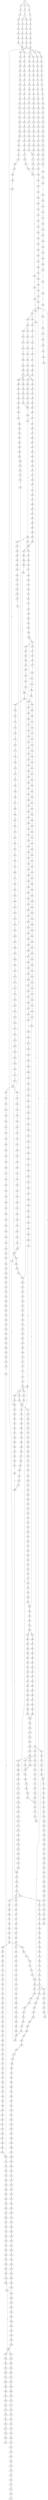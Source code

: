 strict digraph  {
	S0 -> S1 [ label = C ];
	S0 -> S2 [ label = G ];
	S0 -> S3 [ label = T ];
	S1 -> S4 [ label = A ];
	S2 -> S5 [ label = A ];
	S3 -> S6 [ label = A ];
	S4 -> S7 [ label = G ];
	S5 -> S8 [ label = G ];
	S6 -> S9 [ label = G ];
	S7 -> S10 [ label = A ];
	S7 -> S11 [ label = C ];
	S8 -> S12 [ label = C ];
	S9 -> S13 [ label = C ];
	S10 -> S14 [ label = G ];
	S11 -> S15 [ label = C ];
	S12 -> S16 [ label = C ];
	S13 -> S17 [ label = C ];
	S14 -> S18 [ label = G ];
	S15 -> S19 [ label = G ];
	S16 -> S20 [ label = G ];
	S17 -> S21 [ label = G ];
	S18 -> S22 [ label = T ];
	S19 -> S23 [ label = C ];
	S20 -> S24 [ label = C ];
	S21 -> S25 [ label = T ];
	S22 -> S26 [ label = C ];
	S23 -> S27 [ label = C ];
	S24 -> S28 [ label = C ];
	S25 -> S29 [ label = C ];
	S26 -> S30 [ label = C ];
	S27 -> S31 [ label = C ];
	S28 -> S32 [ label = C ];
	S29 -> S33 [ label = C ];
	S30 -> S34 [ label = C ];
	S31 -> S35 [ label = C ];
	S32 -> S35 [ label = C ];
	S33 -> S36 [ label = C ];
	S34 -> S37 [ label = T ];
	S34 -> S38 [ label = A ];
	S34 -> S39 [ label = G ];
	S35 -> S40 [ label = T ];
	S36 -> S41 [ label = A ];
	S37 -> S42 [ label = T ];
	S38 -> S43 [ label = G ];
	S39 -> S44 [ label = G ];
	S40 -> S45 [ label = T ];
	S40 -> S46 [ label = C ];
	S41 -> S47 [ label = C ];
	S42 -> S48 [ label = C ];
	S43 -> S49 [ label = A ];
	S44 -> S50 [ label = A ];
	S45 -> S51 [ label = C ];
	S46 -> S52 [ label = C ];
	S47 -> S53 [ label = C ];
	S48 -> S54 [ label = T ];
	S49 -> S55 [ label = G ];
	S50 -> S56 [ label = G ];
	S51 -> S57 [ label = A ];
	S52 -> S58 [ label = A ];
	S53 -> S59 [ label = A ];
	S54 -> S60 [ label = C ];
	S55 -> S61 [ label = C ];
	S56 -> S62 [ label = G ];
	S57 -> S63 [ label = C ];
	S58 -> S64 [ label = C ];
	S59 -> S65 [ label = C ];
	S60 -> S66 [ label = G ];
	S61 -> S67 [ label = C ];
	S62 -> S68 [ label = C ];
	S63 -> S69 [ label = G ];
	S64 -> S70 [ label = C ];
	S65 -> S71 [ label = C ];
	S66 -> S72 [ label = T ];
	S67 -> S73 [ label = A ];
	S68 -> S74 [ label = G ];
	S69 -> S75 [ label = C ];
	S70 -> S76 [ label = C ];
	S71 -> S77 [ label = G ];
	S72 -> S78 [ label = A ];
	S73 -> S79 [ label = C ];
	S74 -> S80 [ label = T ];
	S75 -> S81 [ label = T ];
	S76 -> S82 [ label = G ];
	S77 -> S83 [ label = A ];
	S78 -> S84 [ label = C ];
	S79 -> S85 [ label = G ];
	S80 -> S86 [ label = G ];
	S81 -> S87 [ label = C ];
	S82 -> S88 [ label = C ];
	S83 -> S89 [ label = T ];
	S84 -> S90 [ label = G ];
	S85 -> S91 [ label = G ];
	S86 -> S92 [ label = G ];
	S87 -> S93 [ label = C ];
	S88 -> S94 [ label = C ];
	S89 -> S95 [ label = C ];
	S90 -> S96 [ label = G ];
	S91 -> S97 [ label = T ];
	S92 -> S98 [ label = T ];
	S93 -> S99 [ label = G ];
	S94 -> S100 [ label = G ];
	S95 -> S101 [ label = G ];
	S96 -> S102 [ label = C ];
	S97 -> S103 [ label = T ];
	S98 -> S104 [ label = A ];
	S99 -> S105 [ label = G ];
	S100 -> S106 [ label = G ];
	S101 -> S107 [ label = G ];
	S102 -> S108 [ label = T ];
	S103 -> S109 [ label = A ];
	S104 -> S110 [ label = T ];
	S105 -> S111 [ label = T ];
	S106 -> S112 [ label = T ];
	S107 -> S113 [ label = T ];
	S108 -> S114 [ label = A ];
	S109 -> S115 [ label = C ];
	S110 -> S116 [ label = G ];
	S111 -> S117 [ label = T ];
	S112 -> S118 [ label = C ];
	S113 -> S119 [ label = T ];
	S114 -> S120 [ label = C ];
	S115 -> S121 [ label = T ];
	S116 -> S122 [ label = A ];
	S117 -> S123 [ label = G ];
	S118 -> S124 [ label = C ];
	S119 -> S125 [ label = C ];
	S120 -> S126 [ label = T ];
	S121 -> S127 [ label = G ];
	S122 -> S128 [ label = G ];
	S123 -> S129 [ label = C ];
	S124 -> S130 [ label = C ];
	S125 -> S131 [ label = C ];
	S126 -> S132 [ label = G ];
	S127 -> S133 [ label = C ];
	S128 -> S134 [ label = C ];
	S129 -> S135 [ label = A ];
	S130 -> S136 [ label = A ];
	S131 -> S137 [ label = A ];
	S132 -> S138 [ label = G ];
	S133 -> S139 [ label = A ];
	S134 -> S140 [ label = G ];
	S135 -> S141 [ label = C ];
	S136 -> S142 [ label = G ];
	S137 -> S143 [ label = G ];
	S138 -> S144 [ label = T ];
	S139 -> S145 [ label = G ];
	S140 -> S146 [ label = G ];
	S141 -> S147 [ label = T ];
	S142 -> S148 [ label = T ];
	S143 -> S149 [ label = T ];
	S144 -> S150 [ label = G ];
	S145 -> S151 [ label = A ];
	S146 -> S152 [ label = T ];
	S147 -> S153 [ label = G ];
	S148 -> S154 [ label = G ];
	S149 -> S155 [ label = G ];
	S150 -> S156 [ label = C ];
	S151 -> S157 [ label = C ];
	S152 -> S158 [ label = C ];
	S153 -> S159 [ label = G ];
	S154 -> S160 [ label = G ];
	S155 -> S161 [ label = G ];
	S156 -> S162 [ label = T ];
	S157 -> S163 [ label = G ];
	S158 -> S164 [ label = G ];
	S159 -> S165 [ label = T ];
	S160 -> S166 [ label = T ];
	S161 -> S167 [ label = T ];
	S162 -> S168 [ label = A ];
	S163 -> S169 [ label = G ];
	S164 -> S170 [ label = C ];
	S165 -> S171 [ label = C ];
	S166 -> S172 [ label = C ];
	S167 -> S172 [ label = C ];
	S168 -> S173 [ label = C ];
	S169 -> S174 [ label = A ];
	S170 -> S175 [ label = A ];
	S171 -> S176 [ label = G ];
	S172 -> S177 [ label = G ];
	S173 -> S178 [ label = T ];
	S174 -> S179 [ label = C ];
	S175 -> S180 [ label = C ];
	S176 -> S181 [ label = T ];
	S177 -> S182 [ label = T ];
	S178 -> S183 [ label = G ];
	S179 -> S184 [ label = A ];
	S180 -> S185 [ label = G ];
	S181 -> S186 [ label = C ];
	S182 -> S187 [ label = C ];
	S183 -> S188 [ label = T ];
	S184 -> S189 [ label = C ];
	S185 -> S190 [ label = C ];
	S186 -> S191 [ label = C ];
	S187 -> S191 [ label = C ];
	S188 -> S192 [ label = A ];
	S189 -> S193 [ label = A ];
	S190 -> S194 [ label = G ];
	S191 -> S195 [ label = G ];
	S192 -> S196 [ label = A ];
	S193 -> S197 [ label = C ];
	S194 -> S198 [ label = C ];
	S195 -> S199 [ label = T ];
	S196 -> S200 [ label = C ];
	S197 -> S201 [ label = C ];
	S198 -> S202 [ label = G ];
	S199 -> S203 [ label = C ];
	S200 -> S204 [ label = A ];
	S201 -> S205 [ label = T ];
	S202 -> S206 [ label = C ];
	S202 -> S207 [ label = G ];
	S203 -> S208 [ label = A ];
	S204 -> S209 [ label = C ];
	S205 -> S210 [ label = C ];
	S206 -> S211 [ label = G ];
	S207 -> S212 [ label = C ];
	S208 -> S213 [ label = C ];
	S209 -> S214 [ label = A ];
	S210 -> S215 [ label = T ];
	S211 -> S216 [ label = T ];
	S212 -> S217 [ label = T ];
	S213 -> S218 [ label = C ];
	S214 -> S219 [ label = C ];
	S215 -> S220 [ label = A ];
	S216 -> S221 [ label = C ];
	S217 -> S222 [ label = G ];
	S218 -> S223 [ label = C ];
	S218 -> S224 [ label = G ];
	S219 -> S225 [ label = G ];
	S220 -> S226 [ label = G ];
	S221 -> S227 [ label = G ];
	S222 -> S228 [ label = G ];
	S223 -> S229 [ label = T ];
	S224 -> S230 [ label = A ];
	S225 -> S231 [ label = C ];
	S226 -> S232 [ label = A ];
	S227 -> S233 [ label = A ];
	S228 -> S234 [ label = A ];
	S229 -> S235 [ label = G ];
	S230 -> S236 [ label = A ];
	S230 -> S237 [ label = G ];
	S231 -> S238 [ label = T ];
	S232 -> S239 [ label = A ];
	S233 -> S240 [ label = C ];
	S234 -> S241 [ label = A ];
	S235 -> S242 [ label = T ];
	S236 -> S243 [ label = T ];
	S237 -> S244 [ label = T ];
	S238 -> S245 [ label = C ];
	S239 -> S246 [ label = C ];
	S240 -> S247 [ label = G ];
	S241 -> S248 [ label = T ];
	S242 -> S249 [ label = C ];
	S243 -> S250 [ label = C ];
	S244 -> S251 [ label = C ];
	S245 -> S252 [ label = C ];
	S246 -> S253 [ label = G ];
	S247 -> S254 [ label = C ];
	S248 -> S255 [ label = G ];
	S249 -> S256 [ label = C ];
	S250 -> S257 [ label = C ];
	S251 -> S258 [ label = C ];
	S252 -> S259 [ label = T ];
	S253 -> S260 [ label = A ];
	S254 -> S261 [ label = G ];
	S255 -> S262 [ label = G ];
	S256 -> S263 [ label = T ];
	S257 -> S264 [ label = T ];
	S258 -> S265 [ label = A ];
	S258 -> S266 [ label = T ];
	S259 -> S267 [ label = A ];
	S260 -> S268 [ label = G ];
	S261 -> S269 [ label = C ];
	S262 -> S270 [ label = G ];
	S263 -> S271 [ label = A ];
	S263 -> S272 [ label = T ];
	S264 -> S273 [ label = C ];
	S265 -> S274 [ label = G ];
	S266 -> S275 [ label = C ];
	S267 -> S276 [ label = G ];
	S268 -> S277 [ label = G ];
	S269 -> S278 [ label = C ];
	S270 -> S279 [ label = G ];
	S271 -> S280 [ label = C ];
	S272 -> S281 [ label = G ];
	S273 -> S282 [ label = G ];
	S274 -> S283 [ label = T ];
	S274 -> S284 [ label = C ];
	S275 -> S285 [ label = G ];
	S276 -> S286 [ label = A ];
	S277 -> S287 [ label = T ];
	S278 -> S288 [ label = T ];
	S279 -> S289 [ label = T ];
	S280 -> S290 [ label = T ];
	S281 -> S291 [ label = A ];
	S281 -> S292 [ label = T ];
	S282 -> S293 [ label = A ];
	S283 -> S294 [ label = A ];
	S284 -> S295 [ label = T ];
	S285 -> S296 [ label = A ];
	S286 -> S297 [ label = A ];
	S287 -> S298 [ label = G ];
	S288 -> S299 [ label = C ];
	S289 -> S300 [ label = C ];
	S290 -> S301 [ label = A ];
	S291 -> S302 [ label = A ];
	S292 -> S303 [ label = A ];
	S293 -> S304 [ label = A ];
	S294 -> S305 [ label = G ];
	S295 -> S306 [ label = T ];
	S296 -> S307 [ label = A ];
	S297 -> S308 [ label = C ];
	S298 -> S309 [ label = T ];
	S299 -> S310 [ label = G ];
	S300 -> S311 [ label = C ];
	S301 -> S312 [ label = C ];
	S302 -> S313 [ label = C ];
	S303 -> S314 [ label = G ];
	S304 -> S315 [ label = C ];
	S305 -> S316 [ label = G ];
	S305 -> S317 [ label = C ];
	S306 -> S318 [ label = C ];
	S307 -> S315 [ label = C ];
	S308 -> S319 [ label = T ];
	S309 -> S320 [ label = C ];
	S310 -> S321 [ label = G ];
	S311 -> S322 [ label = G ];
	S312 -> S323 [ label = C ];
	S313 -> S324 [ label = T ];
	S314 -> S325 [ label = G ];
	S315 -> S326 [ label = T ];
	S316 -> S327 [ label = G ];
	S317 -> S328 [ label = T ];
	S318 -> S329 [ label = A ];
	S319 -> S330 [ label = T ];
	S320 -> S331 [ label = C ];
	S321 -> S332 [ label = G ];
	S322 -> S333 [ label = C ];
	S323 -> S334 [ label = A ];
	S324 -> S335 [ label = T ];
	S325 -> S336 [ label = A ];
	S326 -> S337 [ label = T ];
	S327 -> S338 [ label = T ];
	S328 -> S339 [ label = C ];
	S329 -> S340 [ label = C ];
	S330 -> S341 [ label = C ];
	S331 -> S342 [ label = C ];
	S332 -> S343 [ label = C ];
	S333 -> S344 [ label = C ];
	S334 -> S345 [ label = G ];
	S335 -> S346 [ label = C ];
	S336 -> S347 [ label = G ];
	S337 -> S348 [ label = C ];
	S338 -> S349 [ label = C ];
	S339 -> S350 [ label = C ];
	S340 -> S351 [ label = G ];
	S341 -> S352 [ label = A ];
	S342 -> S353 [ label = T ];
	S343 -> S354 [ label = T ];
	S344 -> S355 [ label = G ];
	S345 -> S356 [ label = G ];
	S346 -> S357 [ label = A ];
	S347 -> S358 [ label = A ];
	S348 -> S359 [ label = A ];
	S349 -> S360 [ label = A ];
	S350 -> S361 [ label = A ];
	S351 -> S362 [ label = C ];
	S352 -> S363 [ label = A ];
	S353 -> S364 [ label = G ];
	S354 -> S365 [ label = C ];
	S355 -> S366 [ label = G ];
	S356 -> S367 [ label = A ];
	S357 -> S363 [ label = A ];
	S358 -> S368 [ label = G ];
	S359 -> S363 [ label = A ];
	S360 -> S369 [ label = C ];
	S361 -> S370 [ label = C ];
	S362 -> S371 [ label = C ];
	S363 -> S372 [ label = C ];
	S364 -> S373 [ label = T ];
	S365 -> S374 [ label = A ];
	S366 -> S375 [ label = A ];
	S367 -> S376 [ label = G ];
	S368 -> S377 [ label = G ];
	S369 -> S378 [ label = T ];
	S370 -> S379 [ label = C ];
	S371 -> S380 [ label = C ];
	S372 -> S381 [ label = C ];
	S372 -> S382 [ label = T ];
	S373 -> S383 [ label = C ];
	S374 -> S384 [ label = C ];
	S375 -> S385 [ label = A ];
	S376 -> S386 [ label = A ];
	S377 -> S387 [ label = T ];
	S378 -> S388 [ label = C ];
	S379 -> S389 [ label = G ];
	S380 -> S390 [ label = T ];
	S381 -> S391 [ label = G ];
	S382 -> S392 [ label = G ];
	S383 -> S393 [ label = C ];
	S384 -> S394 [ label = G ];
	S385 -> S395 [ label = C ];
	S386 -> S396 [ label = G ];
	S387 -> S397 [ label = C ];
	S388 -> S398 [ label = G ];
	S389 -> S399 [ label = G ];
	S390 -> S400 [ label = T ];
	S391 -> S401 [ label = G ];
	S392 -> S402 [ label = G ];
	S392 -> S403 [ label = C ];
	S393 -> S263 [ label = T ];
	S394 -> S404 [ label = T ];
	S395 -> S405 [ label = T ];
	S396 -> S406 [ label = T ];
	S397 -> S407 [ label = C ];
	S398 -> S408 [ label = C ];
	S399 -> S409 [ label = A ];
	S400 -> S410 [ label = C ];
	S401 -> S411 [ label = C ];
	S402 -> S412 [ label = C ];
	S403 -> S413 [ label = C ];
	S404 -> S414 [ label = C ];
	S405 -> S415 [ label = G ];
	S406 -> S416 [ label = C ];
	S407 -> S34 [ label = C ];
	S408 -> S417 [ label = T ];
	S409 -> S418 [ label = C ];
	S410 -> S419 [ label = A ];
	S411 -> S420 [ label = C ];
	S412 -> S421 [ label = C ];
	S413 -> S422 [ label = C ];
	S414 -> S423 [ label = C ];
	S415 -> S424 [ label = C ];
	S416 -> S425 [ label = A ];
	S417 -> S426 [ label = T ];
	S418 -> S427 [ label = G ];
	S419 -> S428 [ label = T ];
	S420 -> S429 [ label = C ];
	S421 -> S430 [ label = C ];
	S422 -> S431 [ label = T ];
	S423 -> S432 [ label = A ];
	S424 -> S433 [ label = A ];
	S425 -> S434 [ label = G ];
	S426 -> S435 [ label = C ];
	S427 -> S436 [ label = T ];
	S428 -> S437 [ label = C ];
	S429 -> S438 [ label = A ];
	S430 -> S439 [ label = A ];
	S431 -> S440 [ label = A ];
	S432 -> S441 [ label = G ];
	S433 -> S442 [ label = A ];
	S434 -> S443 [ label = G ];
	S435 -> S444 [ label = A ];
	S436 -> S445 [ label = C ];
	S437 -> S446 [ label = C ];
	S438 -> S447 [ label = G ];
	S439 -> S448 [ label = G ];
	S440 -> S449 [ label = G ];
	S441 -> S450 [ label = C ];
	S442 -> S451 [ label = C ];
	S443 -> S452 [ label = A ];
	S444 -> S453 [ label = T ];
	S445 -> S454 [ label = G ];
	S446 -> S455 [ label = A ];
	S447 -> S456 [ label = T ];
	S448 -> S457 [ label = G ];
	S449 -> S458 [ label = G ];
	S450 -> S459 [ label = T ];
	S450 -> S460 [ label = G ];
	S451 -> S461 [ label = C ];
	S452 -> S462 [ label = C ];
	S453 -> S463 [ label = C ];
	S454 -> S464 [ label = T ];
	S455 -> S465 [ label = G ];
	S456 -> S466 [ label = T ];
	S457 -> S467 [ label = T ];
	S458 -> S468 [ label = T ];
	S459 -> S306 [ label = T ];
	S460 -> S469 [ label = A ];
	S461 -> S470 [ label = A ];
	S462 -> S471 [ label = C ];
	S463 -> S472 [ label = C ];
	S464 -> S473 [ label = G ];
	S465 -> S474 [ label = A ];
	S466 -> S475 [ label = G ];
	S467 -> S476 [ label = G ];
	S468 -> S477 [ label = G ];
	S469 -> S478 [ label = G ];
	S470 -> S479 [ label = G ];
	S471 -> S480 [ label = A ];
	S472 -> S455 [ label = A ];
	S473 -> S481 [ label = A ];
	S474 -> S482 [ label = A ];
	S475 -> S483 [ label = T ];
	S476 -> S484 [ label = C ];
	S476 -> S485 [ label = G ];
	S477 -> S486 [ label = T ];
	S478 -> S487 [ label = T ];
	S479 -> S488 [ label = A ];
	S480 -> S489 [ label = G ];
	S481 -> S490 [ label = C ];
	S482 -> S491 [ label = C ];
	S483 -> S492 [ label = G ];
	S484 -> S493 [ label = G ];
	S485 -> S494 [ label = G ];
	S486 -> S495 [ label = G ];
	S487 -> S496 [ label = C ];
	S488 -> S497 [ label = A ];
	S489 -> S498 [ label = T ];
	S490 -> S499 [ label = C ];
	S491 -> S500 [ label = C ];
	S492 -> S501 [ label = C ];
	S493 -> S502 [ label = C ];
	S494 -> S503 [ label = C ];
	S495 -> S504 [ label = C ];
	S496 -> S505 [ label = C ];
	S496 -> S506 [ label = T ];
	S497 -> S507 [ label = C ];
	S498 -> S508 [ label = C ];
	S499 -> S509 [ label = G ];
	S500 -> S510 [ label = A ];
	S500 -> S511 [ label = G ];
	S501 -> S512 [ label = G ];
	S502 -> S513 [ label = G ];
	S503 -> S514 [ label = T ];
	S504 -> S515 [ label = G ];
	S505 -> S516 [ label = C ];
	S506 -> S517 [ label = C ];
	S507 -> S518 [ label = A ];
	S508 -> S519 [ label = T ];
	S509 -> S520 [ label = G ];
	S510 -> S521 [ label = G ];
	S510 -> S522 [ label = C ];
	S511 -> S523 [ label = G ];
	S512 -> S524 [ label = T ];
	S513 -> S525 [ label = T ];
	S514 -> S526 [ label = T ];
	S515 -> S527 [ label = T ];
	S516 -> S528 [ label = T ];
	S516 -> S529 [ label = G ];
	S517 -> S530 [ label = G ];
	S518 -> S531 [ label = G ];
	S519 -> S532 [ label = C ];
	S520 -> S533 [ label = T ];
	S521 -> S534 [ label = A ];
	S522 -> S535 [ label = C ];
	S523 -> S536 [ label = A ];
	S524 -> S537 [ label = C ];
	S525 -> S538 [ label = C ];
	S526 -> S539 [ label = C ];
	S527 -> S540 [ label = C ];
	S528 -> S541 [ label = C ];
	S529 -> S542 [ label = C ];
	S530 -> S543 [ label = T ];
	S531 -> S544 [ label = C ];
	S532 -> S545 [ label = T ];
	S533 -> S546 [ label = C ];
	S534 -> S547 [ label = C ];
	S535 -> S548 [ label = A ];
	S536 -> S549 [ label = C ];
	S537 -> S550 [ label = G ];
	S538 -> S551 [ label = G ];
	S539 -> S552 [ label = G ];
	S540 -> S550 [ label = G ];
	S541 -> S553 [ label = C ];
	S542 -> S554 [ label = C ];
	S543 -> S555 [ label = C ];
	S544 -> S556 [ label = C ];
	S545 -> S557 [ label = G ];
	S546 -> S558 [ label = G ];
	S547 -> S559 [ label = T ];
	S548 -> S560 [ label = C ];
	S549 -> S561 [ label = G ];
	S550 -> S562 [ label = A ];
	S551 -> S563 [ label = T ];
	S552 -> S564 [ label = A ];
	S553 -> S565 [ label = G ];
	S554 -> S566 [ label = T ];
	S555 -> S567 [ label = T ];
	S556 -> S568 [ label = G ];
	S557 -> S569 [ label = T ];
	S558 -> S570 [ label = C ];
	S559 -> S571 [ label = C ];
	S560 -> S572 [ label = C ];
	S561 -> S573 [ label = C ];
	S562 -> S574 [ label = A ];
	S563 -> S575 [ label = G ];
	S564 -> S576 [ label = A ];
	S565 -> S577 [ label = G ];
	S566 -> S578 [ label = G ];
	S567 -> S579 [ label = G ];
	S568 -> S580 [ label = T ];
	S569 -> S581 [ label = A ];
	S570 -> S582 [ label = G ];
	S571 -> S583 [ label = C ];
	S572 -> S584 [ label = C ];
	S573 -> S585 [ label = C ];
	S574 -> S586 [ label = C ];
	S575 -> S587 [ label = C ];
	S576 -> S588 [ label = C ];
	S577 -> S589 [ label = T ];
	S578 -> S590 [ label = T ];
	S579 -> S591 [ label = T ];
	S580 -> S592 [ label = C ];
	S582 -> S593 [ label = T ];
	S583 -> S594 [ label = C ];
	S584 -> S595 [ label = C ];
	S585 -> S596 [ label = C ];
	S586 -> S597 [ label = C ];
	S586 -> S598 [ label = A ];
	S587 -> S599 [ label = A ];
	S588 -> S600 [ label = A ];
	S589 -> S601 [ label = C ];
	S590 -> S602 [ label = C ];
	S591 -> S603 [ label = T ];
	S592 -> S604 [ label = C ];
	S593 -> S605 [ label = A ];
	S594 -> S606 [ label = A ];
	S595 -> S607 [ label = T ];
	S596 -> S608 [ label = A ];
	S597 -> S609 [ label = T ];
	S598 -> S610 [ label = C ];
	S599 -> S611 [ label = T ];
	S600 -> S612 [ label = C ];
	S601 -> S613 [ label = T ];
	S602 -> S614 [ label = G ];
	S603 -> S615 [ label = C ];
	S604 -> S616 [ label = T ];
	S605 -> S617 [ label = G ];
	S606 -> S618 [ label = T ];
	S607 -> S619 [ label = T ];
	S608 -> S620 [ label = T ];
	S609 -> S621 [ label = T ];
	S609 -> S622 [ label = G ];
	S610 -> S623 [ label = C ];
	S611 -> S624 [ label = C ];
	S612 -> S625 [ label = G ];
	S613 -> S626 [ label = G ];
	S614 -> S627 [ label = C ];
	S615 -> S628 [ label = C ];
	S616 -> S629 [ label = C ];
	S617 -> S630 [ label = C ];
	S618 -> S631 [ label = C ];
	S619 -> S632 [ label = C ];
	S620 -> S633 [ label = C ];
	S621 -> S634 [ label = C ];
	S622 -> S635 [ label = T ];
	S623 -> S636 [ label = C ];
	S624 -> S637 [ label = C ];
	S625 -> S638 [ label = C ];
	S626 -> S639 [ label = G ];
	S627 -> S640 [ label = G ];
	S628 -> S641 [ label = G ];
	S629 -> S642 [ label = T ];
	S630 -> S643 [ label = C ];
	S631 -> S644 [ label = T ];
	S632 -> S645 [ label = C ];
	S632 -> S646 [ label = G ];
	S633 -> S647 [ label = G ];
	S634 -> S648 [ label = G ];
	S635 -> S649 [ label = C ];
	S636 -> S650 [ label = G ];
	S637 -> S651 [ label = G ];
	S638 -> S652 [ label = G ];
	S639 -> S653 [ label = A ];
	S640 -> S654 [ label = C ];
	S641 -> S655 [ label = T ];
	S642 -> S656 [ label = G ];
	S643 -> S657 [ label = G ];
	S644 -> S658 [ label = G ];
	S645 -> S659 [ label = T ];
	S646 -> S660 [ label = A ];
	S647 -> S661 [ label = T ];
	S648 -> S662 [ label = T ];
	S649 -> S663 [ label = G ];
	S650 -> S664 [ label = T ];
	S651 -> S665 [ label = C ];
	S652 -> S666 [ label = C ];
	S653 -> S667 [ label = G ];
	S654 -> S668 [ label = G ];
	S654 -> S669 [ label = A ];
	S655 -> S670 [ label = G ];
	S656 -> S671 [ label = T ];
	S657 -> S672 [ label = C ];
	S658 -> S673 [ label = C ];
	S659 -> S674 [ label = G ];
	S660 -> S675 [ label = T ];
	S661 -> S676 [ label = C ];
	S662 -> S677 [ label = A ];
	S663 -> S678 [ label = C ];
	S664 -> S679 [ label = A ];
	S665 -> S680 [ label = A ];
	S666 -> S681 [ label = A ];
	S667 -> S682 [ label = G ];
	S668 -> S683 [ label = A ];
	S669 -> S684 [ label = A ];
	S670 -> S685 [ label = G ];
	S671 -> S686 [ label = C ];
	S672 -> S687 [ label = T ];
	S673 -> S688 [ label = C ];
	S674 -> S689 [ label = T ];
	S675 -> S690 [ label = C ];
	S676 -> S691 [ label = C ];
	S677 -> S692 [ label = C ];
	S678 -> S640 [ label = G ];
	S679 -> S693 [ label = C ];
	S680 -> S694 [ label = C ];
	S681 -> S695 [ label = C ];
	S682 -> S696 [ label = G ];
	S683 -> S697 [ label = G ];
	S684 -> S698 [ label = C ];
	S685 -> S699 [ label = C ];
	S686 -> S700 [ label = G ];
	S687 -> S701 [ label = G ];
	S688 -> S702 [ label = A ];
	S689 -> S703 [ label = C ];
	S690 -> S704 [ label = G ];
	S691 -> S705 [ label = T ];
	S692 -> S706 [ label = T ];
	S693 -> S707 [ label = G ];
	S694 -> S708 [ label = G ];
	S695 -> S709 [ label = G ];
	S696 -> S710 [ label = T ];
	S697 -> S711 [ label = C ];
	S698 -> S712 [ label = C ];
	S699 -> S713 [ label = C ];
	S700 -> S714 [ label = T ];
	S701 -> S715 [ label = G ];
	S702 -> S716 [ label = G ];
	S703 -> S717 [ label = C ];
	S704 -> S718 [ label = T ];
	S705 -> S719 [ label = C ];
	S706 -> S720 [ label = T ];
	S707 -> S721 [ label = T ];
	S708 -> S722 [ label = T ];
	S709 -> S723 [ label = T ];
	S710 -> S724 [ label = G ];
	S711 -> S725 [ label = A ];
	S712 -> S726 [ label = C ];
	S713 -> S727 [ label = C ];
	S714 -> S728 [ label = G ];
	S715 -> S729 [ label = A ];
	S716 -> S730 [ label = T ];
	S717 -> S731 [ label = T ];
	S718 -> S732 [ label = T ];
	S719 -> S733 [ label = T ];
	S720 -> S734 [ label = C ];
	S721 -> S735 [ label = C ];
	S722 -> S736 [ label = C ];
	S723 -> S737 [ label = C ];
	S724 -> S738 [ label = T ];
	S725 -> S739 [ label = G ];
	S726 -> S740 [ label = G ];
	S727 -> S741 [ label = G ];
	S728 -> S742 [ label = G ];
	S729 -> S743 [ label = A ];
	S730 -> S744 [ label = C ];
	S731 -> S272 [ label = T ];
	S732 -> S745 [ label = T ];
	S733 -> S746 [ label = T ];
	S734 -> S747 [ label = A ];
	S735 -> S748 [ label = C ];
	S736 -> S749 [ label = G ];
	S737 -> S750 [ label = C ];
	S738 -> S751 [ label = T ];
	S739 -> S752 [ label = T ];
	S740 -> S753 [ label = T ];
	S741 -> S754 [ label = T ];
	S742 -> S755 [ label = T ];
	S743 -> S756 [ label = G ];
	S744 -> S757 [ label = G ];
	S745 -> S758 [ label = G ];
	S746 -> S759 [ label = C ];
	S747 -> S760 [ label = A ];
	S748 -> S761 [ label = A ];
	S749 -> S762 [ label = A ];
	S750 -> S763 [ label = A ];
	S751 -> S764 [ label = C ];
	S752 -> S765 [ label = G ];
	S753 -> S766 [ label = A ];
	S754 -> S767 [ label = C ];
	S755 -> S768 [ label = A ];
	S756 -> S769 [ label = A ];
	S757 -> S770 [ label = T ];
	S758 -> S771 [ label = T ];
	S759 -> S772 [ label = T ];
	S760 -> S773 [ label = G ];
	S761 -> S774 [ label = G ];
	S762 -> S775 [ label = G ];
	S763 -> S441 [ label = G ];
	S764 -> S776 [ label = C ];
	S765 -> S777 [ label = C ];
	S766 -> S778 [ label = C ];
	S767 -> S779 [ label = C ];
	S768 -> S780 [ label = C ];
	S769 -> S781 [ label = A ];
	S770 -> S782 [ label = A ];
	S771 -> S783 [ label = A ];
	S772 -> S784 [ label = C ];
	S773 -> S785 [ label = C ];
	S774 -> S450 [ label = C ];
	S775 -> S786 [ label = C ];
	S776 -> S787 [ label = A ];
	S777 -> S788 [ label = A ];
	S778 -> S789 [ label = A ];
	S779 -> S790 [ label = A ];
	S780 -> S791 [ label = C ];
	S781 -> S792 [ label = C ];
	S782 -> S793 [ label = A ];
	S783 -> S794 [ label = G ];
	S784 -> S795 [ label = G ];
	S785 -> S796 [ label = G ];
	S786 -> S797 [ label = G ];
	S787 -> S798 [ label = G ];
	S788 -> S799 [ label = A ];
	S789 -> S800 [ label = G ];
	S790 -> S801 [ label = G ];
	S791 -> S802 [ label = G ];
	S792 -> S803 [ label = G ];
	S793 -> S804 [ label = G ];
	S794 -> S805 [ label = G ];
	S795 -> S806 [ label = G ];
	S796 -> S807 [ label = A ];
	S797 -> S808 [ label = A ];
	S798 -> S809 [ label = C ];
	S799 -> S810 [ label = C ];
	S800 -> S811 [ label = C ];
	S801 -> S812 [ label = T ];
	S802 -> S813 [ label = G ];
	S803 -> S814 [ label = G ];
	S804 -> S815 [ label = A ];
	S805 -> S816 [ label = A ];
	S806 -> S817 [ label = A ];
	S807 -> S818 [ label = G ];
	S808 -> S819 [ label = G ];
	S809 -> S820 [ label = A ];
	S810 -> S821 [ label = A ];
	S811 -> S822 [ label = A ];
	S812 -> S823 [ label = A ];
	S813 -> S824 [ label = T ];
	S814 -> S825 [ label = C ];
	S815 -> S826 [ label = C ];
	S816 -> S827 [ label = A ];
	S817 -> S828 [ label = G ];
	S818 -> S829 [ label = T ];
	S819 -> S830 [ label = T ];
	S820 -> S831 [ label = G ];
	S821 -> S832 [ label = G ];
	S822 -> S833 [ label = G ];
	S823 -> S305 [ label = G ];
	S824 -> S834 [ label = G ];
	S825 -> S835 [ label = A ];
	S826 -> S836 [ label = G ];
	S827 -> S837 [ label = A ];
	S828 -> S838 [ label = A ];
	S829 -> S839 [ label = C ];
	S830 -> S840 [ label = C ];
	S831 -> S841 [ label = A ];
	S832 -> S842 [ label = C ];
	S833 -> S843 [ label = G ];
	S834 -> S844 [ label = G ];
	S835 -> S845 [ label = C ];
	S836 -> S846 [ label = G ];
	S837 -> S847 [ label = G ];
	S838 -> S848 [ label = G ];
	S839 -> S505 [ label = C ];
	S840 -> S849 [ label = G ];
	S841 -> S850 [ label = T ];
	S842 -> S851 [ label = T ];
	S843 -> S852 [ label = T ];
	S844 -> S853 [ label = T ];
	S845 -> S854 [ label = C ];
	S845 -> S855 [ label = T ];
	S846 -> S856 [ label = C ];
	S847 -> S857 [ label = G ];
	S848 -> S858 [ label = G ];
	S849 -> S859 [ label = A ];
	S850 -> S860 [ label = A ];
	S851 -> S861 [ label = A ];
	S852 -> S862 [ label = G ];
	S853 -> S863 [ label = T ];
	S854 -> S864 [ label = G ];
	S855 -> S865 [ label = G ];
	S856 -> S866 [ label = T ];
	S857 -> S867 [ label = T ];
	S858 -> S868 [ label = T ];
	S859 -> S869 [ label = A ];
	S860 -> S870 [ label = A ];
	S861 -> S871 [ label = C ];
	S862 -> S872 [ label = C ];
	S863 -> S873 [ label = A ];
	S864 -> S874 [ label = G ];
	S865 -> S875 [ label = G ];
	S866 -> S876 [ label = C ];
	S867 -> S877 [ label = C ];
	S868 -> S397 [ label = C ];
	S869 -> S878 [ label = C ];
	S870 -> S879 [ label = A ];
	S871 -> S880 [ label = G ];
	S872 -> S881 [ label = A ];
	S873 -> S882 [ label = G ];
	S874 -> S883 [ label = G ];
	S875 -> S884 [ label = G ];
	S876 -> S885 [ label = T ];
	S877 -> S886 [ label = C ];
	S878 -> S887 [ label = C ];
	S879 -> S888 [ label = A ];
	S880 -> S889 [ label = A ];
	S881 -> S890 [ label = C ];
	S882 -> S891 [ label = A ];
	S883 -> S892 [ label = A ];
	S884 -> S893 [ label = A ];
	S885 -> S894 [ label = C ];
	S886 -> S895 [ label = C ];
	S887 -> S609 [ label = T ];
	S888 -> S896 [ label = A ];
	S889 -> S897 [ label = G ];
	S890 -> S898 [ label = G ];
	S891 -> S899 [ label = A ];
	S892 -> S900 [ label = A ];
	S893 -> S901 [ label = A ];
	S894 -> S902 [ label = G ];
	S895 -> S903 [ label = G ];
	S896 -> S904 [ label = C ];
	S897 -> S905 [ label = A ];
	S898 -> S906 [ label = C ];
	S899 -> S907 [ label = G ];
	S900 -> S908 [ label = T ];
	S901 -> S909 [ label = C ];
	S902 -> S910 [ label = A ];
	S903 -> S911 [ label = A ];
	S904 -> S912 [ label = T ];
	S905 -> S913 [ label = A ];
	S906 -> S914 [ label = G ];
	S907 -> S915 [ label = G ];
	S908 -> S916 [ label = T ];
	S909 -> S917 [ label = T ];
	S910 -> S918 [ label = A ];
	S911 -> S919 [ label = A ];
	S912 -> S920 [ label = T ];
	S913 -> S921 [ label = C ];
	S914 -> S922 [ label = G ];
	S915 -> S923 [ label = G ];
	S916 -> S924 [ label = G ];
	S917 -> S925 [ label = G ];
	S918 -> S926 [ label = G ];
	S919 -> S927 [ label = G ];
	S920 -> S928 [ label = T ];
	S921 -> S929 [ label = T ];
	S922 -> S930 [ label = T ];
	S923 -> S931 [ label = G ];
	S924 -> S932 [ label = A ];
	S925 -> S933 [ label = G ];
	S926 -> S934 [ label = T ];
	S927 -> S935 [ label = T ];
	S928 -> S936 [ label = G ];
	S929 -> S937 [ label = G ];
	S930 -> S938 [ label = G ];
	S931 -> S939 [ label = G ];
	S932 -> S940 [ label = A ];
	S933 -> S941 [ label = A ];
	S934 -> S942 [ label = C ];
	S935 -> S943 [ label = C ];
	S936 -> S944 [ label = C ];
	S937 -> S945 [ label = G ];
	S938 -> S946 [ label = C ];
	S939 -> S947 [ label = T ];
	S940 -> S948 [ label = C ];
	S941 -> S949 [ label = C ];
	S942 -> S950 [ label = G ];
	S943 -> S951 [ label = G ];
	S944 -> S952 [ label = C ];
	S945 -> S953 [ label = C ];
	S946 -> S954 [ label = C ];
	S947 -> S955 [ label = C ];
	S948 -> S956 [ label = C ];
	S949 -> S957 [ label = C ];
	S950 -> S958 [ label = C ];
	S951 -> S959 [ label = A ];
	S952 -> S960 [ label = G ];
	S953 -> S961 [ label = G ];
	S954 -> S962 [ label = G ];
	S955 -> S963 [ label = C ];
	S956 -> S964 [ label = C ];
	S957 -> S965 [ label = C ];
	S958 -> S966 [ label = G ];
	S959 -> S967 [ label = G ];
	S960 -> S968 [ label = T ];
	S961 -> S969 [ label = C ];
	S962 -> S970 [ label = C ];
	S963 -> S971 [ label = G ];
	S964 -> S972 [ label = G ];
	S965 -> S973 [ label = G ];
	S966 -> S974 [ label = G ];
	S967 -> S975 [ label = G ];
	S968 -> S976 [ label = A ];
	S969 -> S977 [ label = A ];
	S970 -> S978 [ label = A ];
	S971 -> S979 [ label = T ];
	S972 -> S980 [ label = T ];
	S973 -> S981 [ label = T ];
	S974 -> S982 [ label = C ];
	S975 -> S983 [ label = T ];
	S976 -> S984 [ label = G ];
	S977 -> S985 [ label = G ];
	S978 -> S986 [ label = A ];
	S979 -> S987 [ label = C ];
	S980 -> S988 [ label = C ];
	S981 -> S989 [ label = C ];
	S982 -> S990 [ label = T ];
	S983 -> S991 [ label = A ];
	S984 -> S992 [ label = C ];
	S985 -> S993 [ label = C ];
	S986 -> S994 [ label = C ];
	S987 -> S995 [ label = G ];
	S988 -> S996 [ label = T ];
	S989 -> S997 [ label = T ];
	S990 -> S998 [ label = A ];
	S991 -> S999 [ label = T ];
	S992 -> S1000 [ label = C ];
	S993 -> S1001 [ label = G ];
	S994 -> S1002 [ label = C ];
	S995 -> S1003 [ label = G ];
	S996 -> S1004 [ label = C ];
	S997 -> S1004 [ label = C ];
	S998 -> S1005 [ label = T ];
	S999 -> S1006 [ label = A ];
	S1000 -> S1007 [ label = G ];
	S1001 -> S1008 [ label = G ];
	S1002 -> S1009 [ label = A ];
	S1003 -> S1010 [ label = A ];
	S1004 -> S1011 [ label = G ];
	S1005 -> S1012 [ label = A ];
	S1006 -> S1013 [ label = A ];
	S1007 -> S1014 [ label = G ];
	S1008 -> S1015 [ label = G ];
	S1009 -> S1016 [ label = G ];
	S1010 -> S1017 [ label = A ];
	S1011 -> S1018 [ label = G ];
	S1012 -> S1019 [ label = G ];
	S1013 -> S1020 [ label = G ];
	S1014 -> S1021 [ label = T ];
	S1015 -> S1022 [ label = T ];
	S1016 -> S1023 [ label = T ];
	S1017 -> S1024 [ label = C ];
	S1018 -> S1025 [ label = C ];
	S1019 -> S1026 [ label = T ];
	S1020 -> S1027 [ label = T ];
	S1021 -> S1028 [ label = G ];
	S1022 -> S1029 [ label = G ];
	S1023 -> S1030 [ label = C ];
	S1024 -> S1031 [ label = A ];
	S1024 -> S1032 [ label = T ];
	S1025 -> S1033 [ label = A ];
	S1026 -> S1034 [ label = A ];
	S1027 -> S1035 [ label = C ];
	S1028 -> S1036 [ label = A ];
	S1029 -> S1037 [ label = C ];
	S1030 -> S1038 [ label = G ];
	S1031 -> S1039 [ label = G ];
	S1032 -> S1040 [ label = A ];
	S1033 -> S1041 [ label = C ];
	S1034 -> S1042 [ label = G ];
	S1035 -> S1043 [ label = G ];
	S1036 -> S1044 [ label = C ];
	S1037 -> S1045 [ label = C ];
	S1038 -> S1046 [ label = C ];
	S1039 -> S1047 [ label = G ];
	S1040 -> S1048 [ label = C ];
	S1041 -> S1049 [ label = C ];
	S1042 -> S1050 [ label = C ];
	S1043 -> S1051 [ label = T ];
	S1044 -> S1052 [ label = G ];
	S1045 -> S1053 [ label = G ];
	S1046 -> S1054 [ label = G ];
	S1047 -> S1055 [ label = A ];
	S1048 -> S1056 [ label = A ];
	S1049 -> S1057 [ label = G ];
	S1050 -> S1058 [ label = C ];
	S1051 -> S1059 [ label = G ];
	S1052 -> S1060 [ label = T ];
	S1053 -> S1061 [ label = C ];
	S1054 -> S1062 [ label = C ];
	S1055 -> S1063 [ label = A ];
	S1056 -> S1064 [ label = A ];
	S1057 -> S1065 [ label = A ];
	S1058 -> S1066 [ label = G ];
	S1059 -> S1067 [ label = G ];
	S1060 -> S1068 [ label = G ];
	S1061 -> S1069 [ label = C ];
	S1062 -> S1070 [ label = A ];
	S1063 -> S1071 [ label = T ];
	S1064 -> S1072 [ label = C ];
	S1065 -> S1073 [ label = G ];
	S1065 -> S1074 [ label = A ];
	S1066 -> S1075 [ label = A ];
	S1067 -> S1076 [ label = T ];
	S1068 -> S1077 [ label = G ];
	S1069 -> S1078 [ label = G ];
	S1070 -> S1079 [ label = G ];
	S1071 -> S1080 [ label = A ];
	S1072 -> S1081 [ label = G ];
	S1073 -> S1082 [ label = T ];
	S1074 -> S1083 [ label = T ];
	S1075 -> S1084 [ label = A ];
	S1076 -> S768 [ label = A ];
	S1077 -> S1085 [ label = G ];
	S1078 -> S1086 [ label = G ];
	S1079 -> S1087 [ label = C ];
	S1080 -> S1088 [ label = G ];
	S1081 -> S1089 [ label = A ];
	S1082 -> S251 [ label = C ];
	S1083 -> S1090 [ label = G ];
	S1084 -> S1091 [ label = A ];
	S1085 -> S1092 [ label = T ];
	S1086 -> S1093 [ label = T ];
	S1087 -> S1094 [ label = C ];
	S1088 -> S1095 [ label = T ];
	S1089 -> S1096 [ label = A ];
	S1090 -> S1097 [ label = T ];
	S1091 -> S1098 [ label = C ];
	S1092 -> S1099 [ label = A ];
	S1093 -> S1100 [ label = G ];
	S1094 -> S1101 [ label = G ];
	S1095 -> S1102 [ label = C ];
	S1096 -> S1103 [ label = A ];
	S1097 -> S1104 [ label = A ];
	S1098 -> S1105 [ label = C ];
	S1099 -> S1106 [ label = C ];
	S1100 -> S1107 [ label = G ];
	S1101 -> S1108 [ label = G ];
	S1102 -> S1109 [ label = T ];
	S1103 -> S1110 [ label = A ];
	S1104 -> S1111 [ label = G ];
	S1105 -> S1112 [ label = C ];
	S1106 -> S1113 [ label = T ];
	S1107 -> S1114 [ label = T ];
	S1108 -> S1115 [ label = T ];
	S1109 -> S1116 [ label = C ];
	S1110 -> S1117 [ label = C ];
	S1111 -> S1118 [ label = T ];
	S1112 -> S1119 [ label = C ];
	S1113 -> S1120 [ label = A ];
	S1114 -> S1121 [ label = G ];
	S1115 -> S1122 [ label = G ];
	S1116 -> S1123 [ label = T ];
	S1117 -> S1124 [ label = A ];
	S1118 -> S1125 [ label = T ];
	S1119 -> S1126 [ label = G ];
	S1120 -> S1127 [ label = T ];
	S1121 -> S1128 [ label = G ];
	S1122 -> S1129 [ label = G ];
	S1123 -> S1130 [ label = C ];
	S1124 -> S1131 [ label = G ];
	S1125 -> S1132 [ label = T ];
	S1126 -> S1133 [ label = A ];
	S1127 -> S1134 [ label = T ];
	S1128 -> S1135 [ label = A ];
	S1129 -> S1136 [ label = A ];
	S1130 -> S1137 [ label = T ];
	S1131 -> S1138 [ label = A ];
	S1132 -> S1139 [ label = C ];
	S1133 -> S1140 [ label = C ];
	S1134 -> S1141 [ label = G ];
	S1135 -> S1142 [ label = A ];
	S1136 -> S1143 [ label = A ];
	S1137 -> S1144 [ label = G ];
	S1138 -> S1145 [ label = A ];
	S1139 -> S1146 [ label = A ];
	S1140 -> S1147 [ label = T ];
	S1141 -> S1148 [ label = G ];
	S1142 -> S1149 [ label = C ];
	S1143 -> S1150 [ label = G ];
	S1144 -> S1151 [ label = A ];
	S1145 -> S1152 [ label = G ];
	S1146 -> S1153 [ label = C ];
	S1147 -> S1154 [ label = A ];
	S1148 -> S1155 [ label = A ];
	S1149 -> S1156 [ label = C ];
	S1150 -> S1157 [ label = A ];
	S1151 -> S1158 [ label = G ];
	S1152 -> S1159 [ label = G ];
	S1153 -> S1160 [ label = T ];
	S1154 -> S1161 [ label = G ];
	S1155 -> S1162 [ label = A ];
	S1156 -> S1163 [ label = T ];
	S1157 -> S1164 [ label = A ];
	S1158 -> S1165 [ label = T ];
	S1159 -> S1166 [ label = G ];
	S1160 -> S1167 [ label = C ];
	S1161 -> S1168 [ label = A ];
	S1162 -> S1169 [ label = C ];
	S1163 -> S1170 [ label = C ];
	S1164 -> S792 [ label = C ];
	S1165 -> S1171 [ label = A ];
	S1166 -> S1172 [ label = G ];
	S1167 -> S1173 [ label = C ];
	S1168 -> S1174 [ label = A ];
	S1169 -> S1175 [ label = G ];
	S1170 -> S1176 [ label = G ];
	S1172 -> S1177 [ label = T ];
	S1173 -> S1178 [ label = T ];
	S1174 -> S1179 [ label = T ];
	S1175 -> S1180 [ label = G ];
	S1176 -> S1181 [ label = G ];
	S1177 -> S1182 [ label = C ];
	S1178 -> S1183 [ label = T ];
	S1179 -> S1184 [ label = C ];
	S1180 -> S1185 [ label = T ];
	S1181 -> S1186 [ label = C ];
	S1182 -> S1187 [ label = T ];
	S1183 -> S1188 [ label = T ];
	S1184 -> S1189 [ label = G ];
	S1185 -> S1190 [ label = A ];
	S1186 -> S1191 [ label = A ];
	S1187 -> S1192 [ label = C ];
	S1188 -> S1193 [ label = C ];
	S1189 -> S1194 [ label = G ];
	S1190 -> S1195 [ label = C ];
	S1191 -> S1196 [ label = C ];
	S1192 -> S1197 [ label = T ];
	S1193 -> S1198 [ label = A ];
	S1194 -> S1199 [ label = G ];
	S1195 -> S1200 [ label = G ];
	S1196 -> S1201 [ label = G ];
	S1197 -> S1202 [ label = C ];
	S1198 -> S1203 [ label = T ];
	S1199 -> S1204 [ label = T ];
	S1200 -> S1205 [ label = A ];
	S1201 -> S1206 [ label = C ];
	S1202 -> S1207 [ label = G ];
	S1203 -> S1208 [ label = C ];
	S1204 -> S1209 [ label = A ];
	S1205 -> S1210 [ label = A ];
	S1206 -> S1211 [ label = G ];
	S1207 -> S1212 [ label = T ];
	S1208 -> S1213 [ label = C ];
	S1209 -> S1214 [ label = T ];
	S1210 -> S1215 [ label = G ];
	S1211 -> S1216 [ label = C ];
	S1212 -> S1217 [ label = G ];
	S1213 -> S1218 [ label = A ];
	S1214 -> S1219 [ label = C ];
	S1215 -> S1220 [ label = A ];
	S1216 -> S202 [ label = G ];
	S1217 -> S1221 [ label = G ];
	S1218 -> S465 [ label = G ];
	S1219 -> S1222 [ label = C ];
	S1220 -> S1223 [ label = A ];
	S1221 -> S1224 [ label = T ];
	S1222 -> S1225 [ label = C ];
	S1223 -> S1226 [ label = G ];
	S1224 -> S1227 [ label = A ];
	S1225 -> S1228 [ label = G ];
	S1226 -> S1229 [ label = T ];
	S1228 -> S1230 [ label = A ];
	S1229 -> S1231 [ label = G ];
	S1230 -> S1232 [ label = A ];
	S1231 -> S1233 [ label = T ];
	S1232 -> S1234 [ label = A ];
	S1233 -> S1235 [ label = C ];
	S1234 -> S1236 [ label = G ];
	S1235 -> S1237 [ label = C ];
	S1236 -> S1238 [ label = T ];
	S1237 -> S1239 [ label = T ];
	S1238 -> S1240 [ label = G ];
	S1239 -> S1241 [ label = G ];
	S1240 -> S1242 [ label = T ];
	S1241 -> S1243 [ label = G ];
	S1242 -> S1244 [ label = C ];
	S1243 -> S1245 [ label = C ];
	S1244 -> S1246 [ label = G ];
	S1245 -> S1247 [ label = C ];
	S1246 -> S1248 [ label = T ];
	S1247 -> S1249 [ label = T ];
	S1248 -> S1250 [ label = C ];
	S1249 -> S1251 [ label = G ];
	S1250 -> S1252 [ label = G ];
	S1251 -> S1253 [ label = G ];
	S1252 -> S1254 [ label = G ];
	S1253 -> S1255 [ label = G ];
	S1254 -> S1256 [ label = A ];
	S1255 -> S1257 [ label = T ];
	S1256 -> S1258 [ label = A ];
	S1257 -> S1259 [ label = C ];
	S1258 -> S1024 [ label = C ];
	S1259 -> S1260 [ label = C ];
	S1260 -> S1261 [ label = C ];
	S1261 -> S1262 [ label = G ];
	S1262 -> S1263 [ label = A ];
	S1263 -> S1264 [ label = G ];
	S1264 -> S1265 [ label = T ];
	S1265 -> S1266 [ label = C ];
	S1266 -> S1267 [ label = C ];
	S1267 -> S265 [ label = A ];
}
